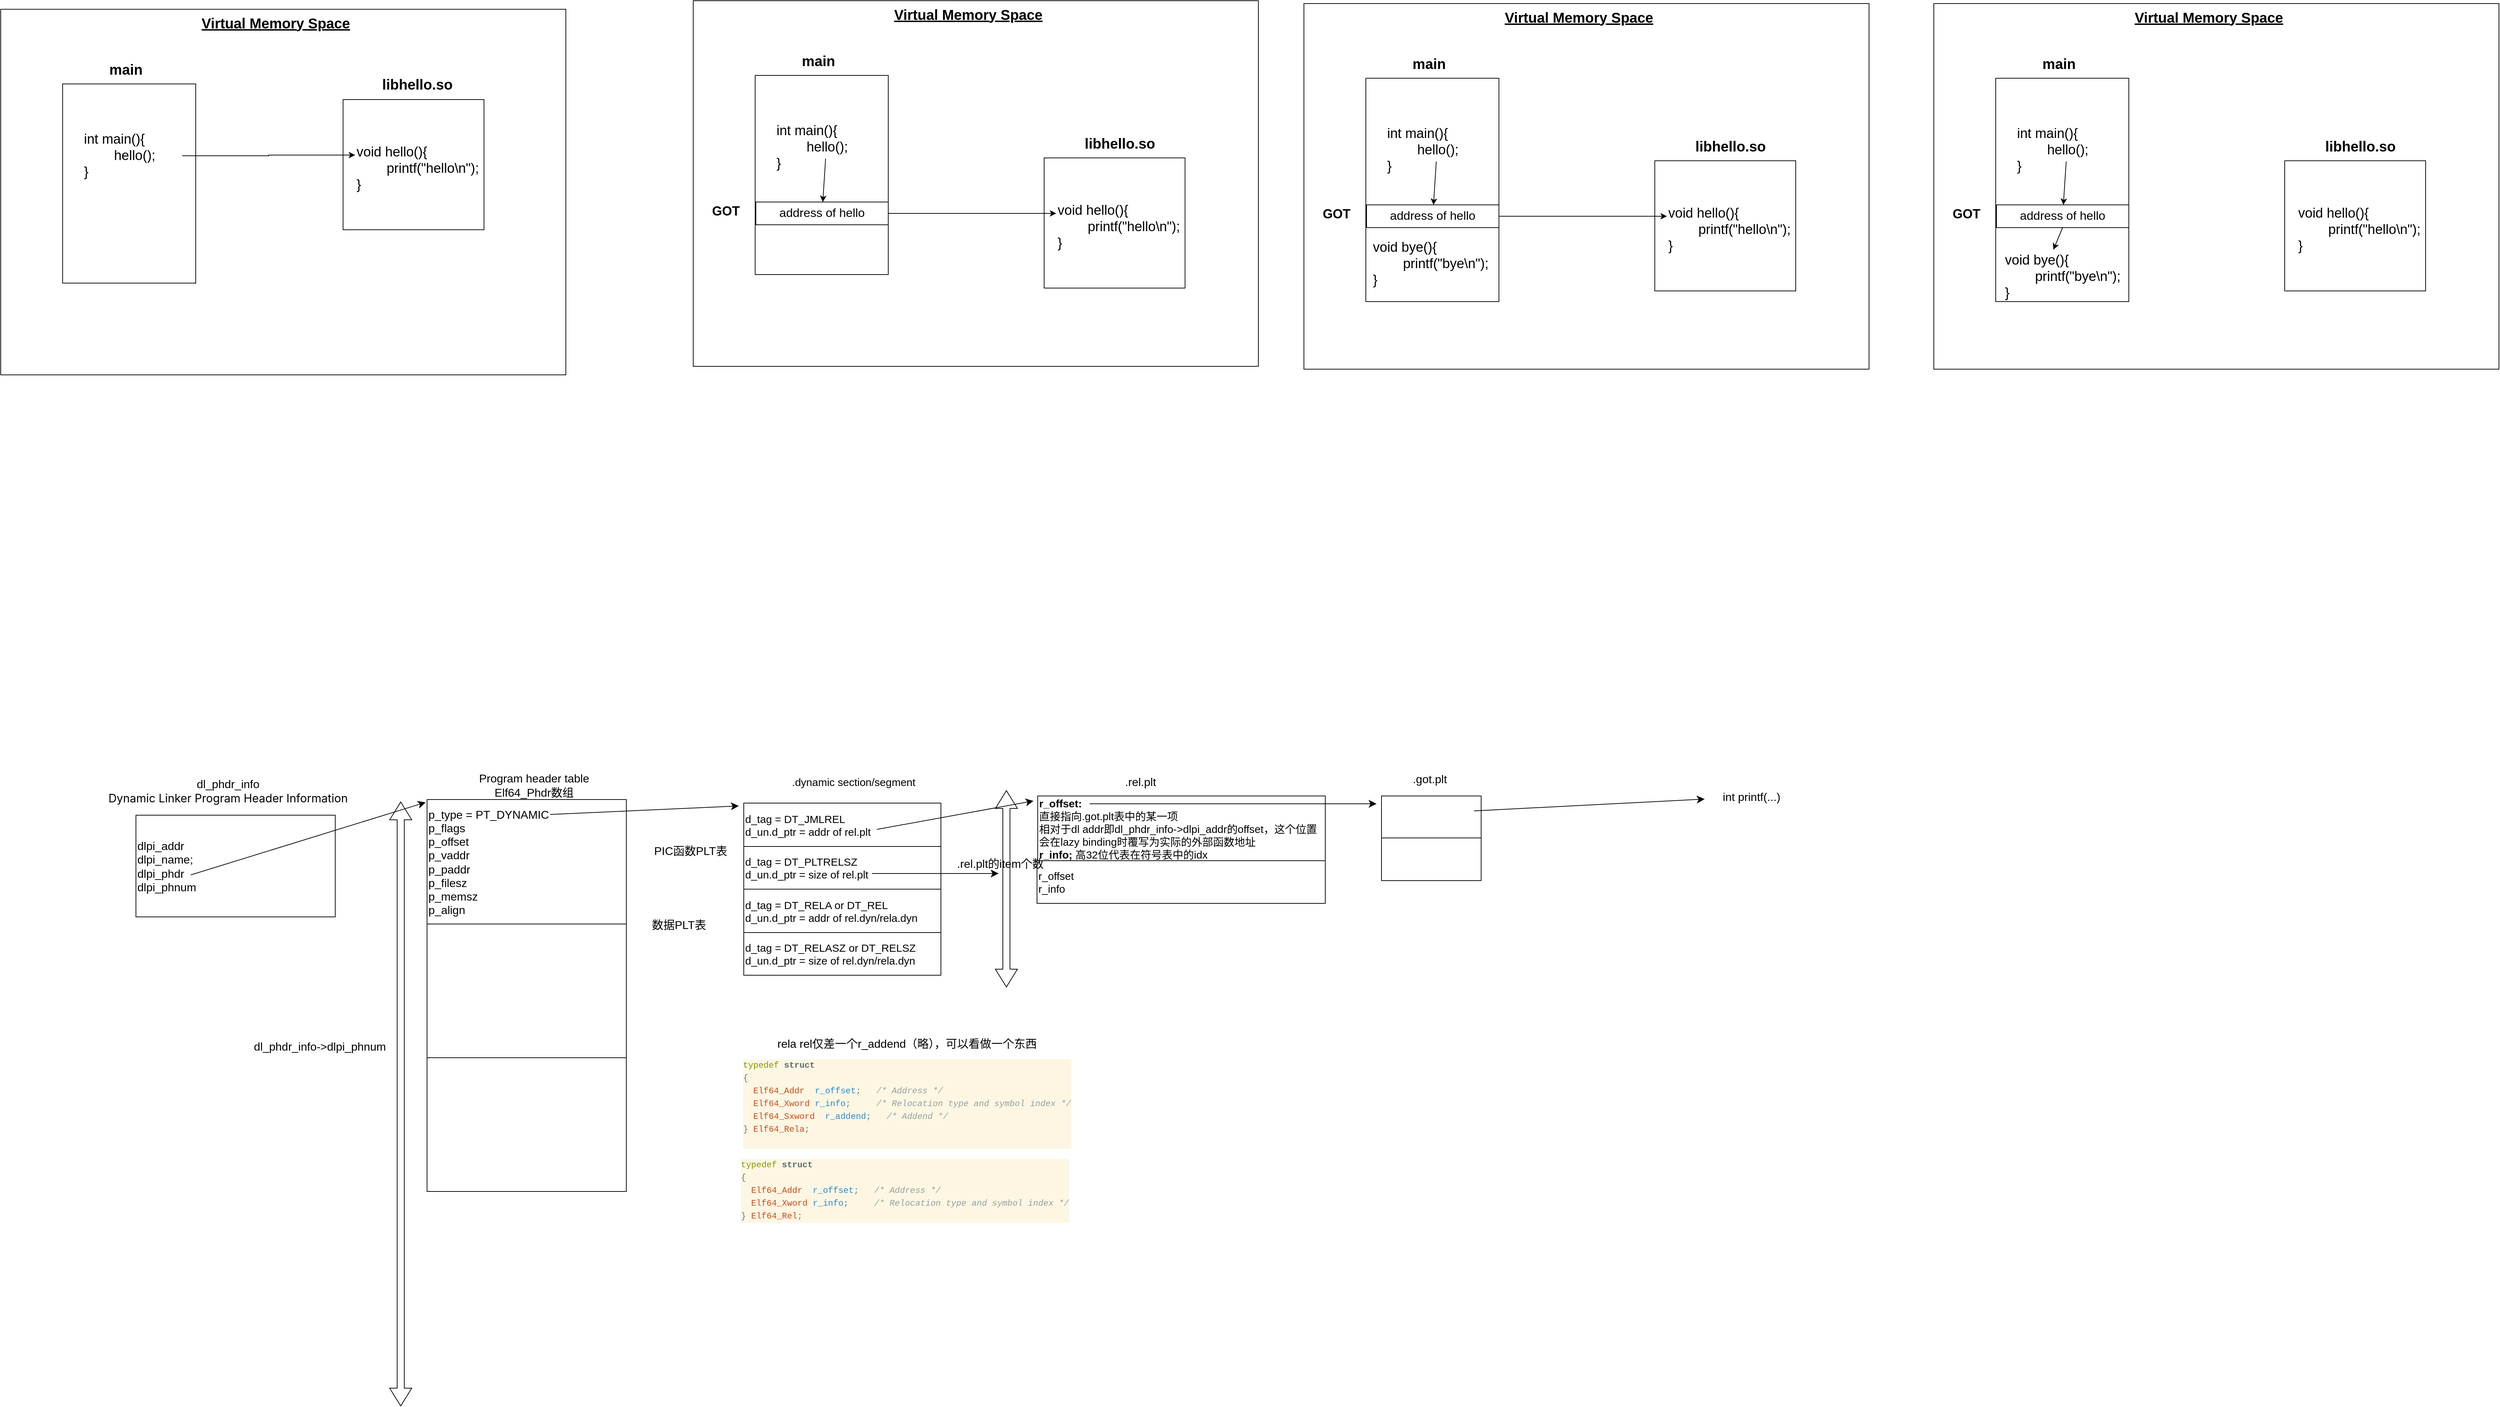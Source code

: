 <mxfile version="25.0.1">
  <diagram name="第 1 页" id="GEcqxy-8xR7DSQIYymrr">
    <mxGraphModel dx="3937" dy="3440" grid="0" gridSize="10" guides="1" tooltips="1" connect="1" arrows="1" fold="1" page="0" pageScale="1" pageWidth="827" pageHeight="1169" math="0" shadow="0">
      <root>
        <mxCell id="0" />
        <mxCell id="1" parent="0" />
        <mxCell id="XahnFUvFs6u1l75_gF_5-11" value="" style="rounded=0;whiteSpace=wrap;html=1;" vertex="1" parent="1">
          <mxGeometry x="-1653" y="-2034" width="794" height="514" as="geometry" />
        </mxCell>
        <mxCell id="OQ3XkpQ0yaG9EdBYjg81-1" value="&lt;font style=&quot;font-size: 16px;&quot;&gt;dlpi_addr&lt;/font&gt;&lt;div&gt;&lt;font style=&quot;font-size: 16px;&quot;&gt;dlpi_name;&lt;/font&gt;&lt;/div&gt;&lt;div&gt;&lt;font style=&quot;font-size: 16px;&quot;&gt;dlpi_phdr&lt;/font&gt;&lt;/div&gt;&lt;div&gt;&lt;font style=&quot;font-size: 16px;&quot;&gt;dlpi_phnum&lt;/font&gt;&lt;/div&gt;" style="rounded=0;whiteSpace=wrap;html=1;align=left;" parent="1" vertex="1">
          <mxGeometry x="-1463" y="-901" width="280" height="143" as="geometry" />
        </mxCell>
        <mxCell id="OQ3XkpQ0yaG9EdBYjg81-2" value="dl_phdr_info&lt;div&gt;&lt;span style=&quot;font-family: -apple-system, &amp;quot;system-ui&amp;quot;, &amp;quot;Segoe UI&amp;quot;, Helvetica, Arial, sans-serif, &amp;quot;Apple Color Emoji&amp;quot;, &amp;quot;Segoe UI Emoji&amp;quot;; text-align: start;&quot;&gt;Dynamic Linker Program Header Information&lt;/span&gt;&lt;/div&gt;" style="text;html=1;align=center;verticalAlign=middle;whiteSpace=wrap;rounded=0;fontSize=16;" parent="1" vertex="1">
          <mxGeometry x="-1538" y="-955" width="409" height="40" as="geometry" />
        </mxCell>
        <mxCell id="OQ3XkpQ0yaG9EdBYjg81-3" value="p_type =&amp;nbsp;PT_DYNAMIC&lt;div&gt;p_flags&lt;/div&gt;&lt;div&gt;p_offset&lt;/div&gt;&lt;div&gt;p_vaddr&lt;/div&gt;&lt;div&gt;p_paddr&lt;/div&gt;&lt;div&gt;p_filesz&lt;/div&gt;&lt;div&gt;p_memsz&lt;/div&gt;&lt;div&gt;p_align&lt;/div&gt;" style="rounded=0;whiteSpace=wrap;html=1;align=left;fontSize=16;" parent="1" vertex="1">
          <mxGeometry x="-1054" y="-923" width="280" height="175" as="geometry" />
        </mxCell>
        <mxCell id="OQ3XkpQ0yaG9EdBYjg81-4" value="Program header table&lt;div&gt;Elf64_Phdr数组&lt;/div&gt;" style="text;html=1;align=center;verticalAlign=middle;whiteSpace=wrap;rounded=0;fontSize=16;" parent="1" vertex="1">
          <mxGeometry x="-996" y="-955" width="185" height="23" as="geometry" />
        </mxCell>
        <mxCell id="OQ3XkpQ0yaG9EdBYjg81-6" value="" style="rounded=0;whiteSpace=wrap;html=1;" parent="1" vertex="1">
          <mxGeometry x="-1054" y="-748" width="280" height="188" as="geometry" />
        </mxCell>
        <mxCell id="OQ3XkpQ0yaG9EdBYjg81-8" value="" style="rounded=0;whiteSpace=wrap;html=1;" parent="1" vertex="1">
          <mxGeometry x="-1054" y="-560" width="280" height="188" as="geometry" />
        </mxCell>
        <mxCell id="OQ3XkpQ0yaG9EdBYjg81-10" value="d_tag = DT_JMLREL&lt;div&gt;d_un.d_ptr = addr of rel.plt&lt;/div&gt;" style="rounded=0;whiteSpace=wrap;html=1;align=left;fontSize=15;" parent="1" vertex="1">
          <mxGeometry x="-609" y="-918" width="277" height="61" as="geometry" />
        </mxCell>
        <mxCell id="OQ3XkpQ0yaG9EdBYjg81-11" value=".dynamic section/segment" style="text;html=1;align=center;verticalAlign=middle;whiteSpace=wrap;rounded=0;fontSize=15;" parent="1" vertex="1">
          <mxGeometry x="-563" y="-960" width="217" height="23" as="geometry" />
        </mxCell>
        <mxCell id="OQ3XkpQ0yaG9EdBYjg81-12" value="dl_phdr_info-&amp;gt;dlpi_phnum" style="text;html=1;align=center;verticalAlign=middle;whiteSpace=wrap;rounded=0;fontSize=16;" parent="1" vertex="1">
          <mxGeometry x="-1302" y="-591" width="195" height="30" as="geometry" />
        </mxCell>
        <mxCell id="OQ3XkpQ0yaG9EdBYjg81-13" value="" style="shape=flexArrow;endArrow=classic;startArrow=classic;html=1;rounded=0;fontSize=12;startSize=8;endSize=8;curved=1;" parent="1" edge="1">
          <mxGeometry width="100" height="100" relative="1" as="geometry">
            <mxPoint x="-1091" y="-70" as="sourcePoint" />
            <mxPoint x="-1091" y="-920" as="targetPoint" />
          </mxGeometry>
        </mxCell>
        <mxCell id="OQ3XkpQ0yaG9EdBYjg81-16" value="d_tag = DT_PLTRELSZ&lt;div&gt;d_un.d_ptr = size of rel.plt&lt;/div&gt;" style="rounded=0;whiteSpace=wrap;html=1;align=left;fontSize=15;" parent="1" vertex="1">
          <mxGeometry x="-609" y="-857" width="277" height="60" as="geometry" />
        </mxCell>
        <mxCell id="OQ3XkpQ0yaG9EdBYjg81-17" value="d_tag = DT_RELA or&amp;nbsp;DT_REL&lt;div&gt;d_un.d_ptr = addr of rel.dyn/rela.dyn&lt;/div&gt;" style="rounded=0;whiteSpace=wrap;html=1;align=left;fontSize=15;" parent="1" vertex="1">
          <mxGeometry x="-609" y="-797" width="277" height="61" as="geometry" />
        </mxCell>
        <mxCell id="OQ3XkpQ0yaG9EdBYjg81-18" value="d_tag = DT_RELASZ or&amp;nbsp;DT_RELSZ&lt;div&gt;d_un.d_ptr = size of rel.dyn/rela.dyn&lt;/div&gt;" style="rounded=0;whiteSpace=wrap;html=1;align=left;fontSize=15;" parent="1" vertex="1">
          <mxGeometry x="-609" y="-736" width="277" height="60" as="geometry" />
        </mxCell>
        <mxCell id="OQ3XkpQ0yaG9EdBYjg81-20" value="PIC函数PLT表" style="text;html=1;align=center;verticalAlign=middle;whiteSpace=wrap;rounded=0;fontSize=16;" parent="1" vertex="1">
          <mxGeometry x="-776" y="-863" width="185" height="23" as="geometry" />
        </mxCell>
        <mxCell id="OQ3XkpQ0yaG9EdBYjg81-23" value="&lt;span style=&quot;color: rgb(0, 0, 0); font-family: Helvetica; font-size: 16px; font-style: normal; font-variant-ligatures: normal; font-variant-caps: normal; font-weight: 400; letter-spacing: normal; orphans: 2; text-align: center; text-indent: 0px; text-transform: none; widows: 2; word-spacing: 0px; -webkit-text-stroke-width: 0px; white-space: normal; background-color: rgb(255, 255, 255); text-decoration-thickness: initial; text-decoration-style: initial; text-decoration-color: initial; display: inline !important; float: none;&quot;&gt;数据PLT表&lt;/span&gt;" style="text;whiteSpace=wrap;html=1;" parent="1" vertex="1">
          <mxGeometry x="-740.0" y="-762.995" width="131" height="41" as="geometry" />
        </mxCell>
        <mxCell id="OQ3XkpQ0yaG9EdBYjg81-25" value=".rel.plt" style="text;html=1;align=center;verticalAlign=middle;whiteSpace=wrap;rounded=0;fontSize=16;" parent="1" vertex="1">
          <mxGeometry x="-144" y="-960" width="185" height="23" as="geometry" />
        </mxCell>
        <mxCell id="OQ3XkpQ0yaG9EdBYjg81-26" value="&lt;div style=&quot;color: #657b83;background-color: #fdf6e3;font-family: Menlo, Monaco, &#39;Courier New&#39;, monospace;font-weight: normal;font-size: 12px;line-height: 18px;white-space: pre;&quot;&gt;&lt;div&gt;&lt;span style=&quot;color: #859900;&quot;&gt;typedef&lt;/span&gt;&lt;span style=&quot;color: #657b83;&quot;&gt; &lt;/span&gt;&lt;span style=&quot;color: #586e75;font-weight: bold;&quot;&gt;struct&lt;/span&gt;&lt;/div&gt;&lt;div&gt;&lt;span style=&quot;color: #657b83;&quot;&gt;{&lt;/span&gt;&lt;/div&gt;&lt;div&gt;&lt;span style=&quot;color: #657b83;&quot;&gt;  &lt;/span&gt;&lt;span style=&quot;color: #cb4b16;&quot;&gt;Elf64_Addr&lt;/span&gt;&lt;span style=&quot;color: #657b83;&quot;&gt;  &lt;/span&gt;&lt;span style=&quot;color: #268bd2;&quot;&gt;r_offset&lt;/span&gt;&lt;span style=&quot;color: #657b83;&quot;&gt;;&lt;/span&gt;&lt;span style=&quot;color: #93a1a1;font-style: italic;&quot;&gt;   /* Address */&lt;/span&gt;&lt;/div&gt;&lt;div&gt;&lt;span style=&quot;color: #657b83;&quot;&gt;  &lt;/span&gt;&lt;span style=&quot;color: #cb4b16;&quot;&gt;Elf64_Xword&lt;/span&gt;&lt;span style=&quot;color: #657b83;&quot;&gt; &lt;/span&gt;&lt;span style=&quot;color: #268bd2;&quot;&gt;r_info&lt;/span&gt;&lt;span style=&quot;color: #657b83;&quot;&gt;;&lt;/span&gt;&lt;span style=&quot;color: #93a1a1;font-style: italic;&quot;&gt;     /* Relocation type and symbol index */&lt;/span&gt;&lt;/div&gt;&lt;div&gt;&lt;span style=&quot;color: #657b83;&quot;&gt;  &lt;/span&gt;&lt;span style=&quot;color: #cb4b16;&quot;&gt;Elf64_Sxword&lt;/span&gt;&lt;span style=&quot;color: #657b83;&quot;&gt;  &lt;/span&gt;&lt;span style=&quot;color: #268bd2;&quot;&gt;r_addend&lt;/span&gt;&lt;span style=&quot;color: #657b83;&quot;&gt;;&lt;/span&gt;&lt;span style=&quot;color: #93a1a1;font-style: italic;&quot;&gt;   /* Addend */&lt;/span&gt;&lt;/div&gt;&lt;div&gt;&lt;span style=&quot;color: #657b83;&quot;&gt;} &lt;/span&gt;&lt;span style=&quot;color: #cb4b16;&quot;&gt;Elf64_Rela&lt;/span&gt;&lt;span style=&quot;color: #657b83;&quot;&gt;;&lt;/span&gt;&lt;/div&gt;&lt;br&gt;&lt;/div&gt;" style="text;whiteSpace=wrap;html=1;" parent="1" vertex="1">
          <mxGeometry x="-612.005" y="-565.002" width="490" height="148" as="geometry" />
        </mxCell>
        <mxCell id="OQ3XkpQ0yaG9EdBYjg81-27" value="&lt;div style=&quot;color: #657b83;background-color: #fdf6e3;font-family: Menlo, Monaco, &#39;Courier New&#39;, monospace;font-weight: normal;font-size: 12px;line-height: 18px;white-space: pre;&quot;&gt;&lt;div&gt;&lt;span style=&quot;color: #859900;&quot;&gt;typedef&lt;/span&gt;&lt;span style=&quot;color: #657b83;&quot;&gt; &lt;/span&gt;&lt;span style=&quot;color: #586e75;font-weight: bold;&quot;&gt;struct&lt;/span&gt;&lt;/div&gt;&lt;div&gt;&lt;span style=&quot;color: #657b83;&quot;&gt;{&lt;/span&gt;&lt;/div&gt;&lt;div&gt;&lt;span style=&quot;color: #657b83;&quot;&gt;  &lt;/span&gt;&lt;span style=&quot;color: #cb4b16;&quot;&gt;Elf64_Addr&lt;/span&gt;&lt;span style=&quot;color: #657b83;&quot;&gt;  &lt;/span&gt;&lt;span style=&quot;color: #268bd2;&quot;&gt;r_offset&lt;/span&gt;&lt;span style=&quot;color: #657b83;&quot;&gt;;&lt;/span&gt;&lt;span style=&quot;color: #93a1a1;font-style: italic;&quot;&gt;   /* Address */&lt;/span&gt;&lt;/div&gt;&lt;div&gt;&lt;span style=&quot;color: #657b83;&quot;&gt;  &lt;/span&gt;&lt;span style=&quot;color: #cb4b16;&quot;&gt;Elf64_Xword&lt;/span&gt;&lt;span style=&quot;color: #657b83;&quot;&gt; &lt;/span&gt;&lt;span style=&quot;color: #268bd2;&quot;&gt;r_info&lt;/span&gt;&lt;span style=&quot;color: #657b83;&quot;&gt;;&lt;/span&gt;&lt;span style=&quot;color: #93a1a1;font-style: italic;&quot;&gt;     /* Relocation type and symbol index */&lt;/span&gt;&lt;/div&gt;&lt;div&gt;&lt;span style=&quot;color: #657b83;&quot;&gt;} &lt;/span&gt;&lt;span style=&quot;color: #cb4b16;&quot;&gt;Elf64_Rel&lt;/span&gt;&lt;span style=&quot;color: #657b83;&quot;&gt;;&lt;/span&gt;&lt;/div&gt;&lt;/div&gt;" style="text;whiteSpace=wrap;html=1;" parent="1" vertex="1">
          <mxGeometry x="-615.005" y="-424.998" width="490" height="112" as="geometry" />
        </mxCell>
        <mxCell id="OQ3XkpQ0yaG9EdBYjg81-28" value="rela rel仅差一个r_addend（略），可以看做一个东西" style="text;html=1;align=center;verticalAlign=middle;whiteSpace=wrap;rounded=0;fontSize=16;" parent="1" vertex="1">
          <mxGeometry x="-563" y="-595" width="367" height="30" as="geometry" />
        </mxCell>
        <mxCell id="OQ3XkpQ0yaG9EdBYjg81-29" value="&lt;b&gt;r_offset:&lt;/b&gt;&lt;div&gt;直接指向.got.plt表中的某一项&lt;br&gt;&lt;div&gt;相对于dl addr即dl_phdr_info-&amp;gt;dlpi_addr的offset，这个位置会在lazy binding时覆写为实际的外部函数地址&lt;/div&gt;&lt;div&gt;&lt;div&gt;&lt;b&gt;r_info; &lt;/b&gt;高32位代表在符号表中的idx&lt;/div&gt;&lt;/div&gt;&lt;/div&gt;" style="rounded=0;whiteSpace=wrap;html=1;align=left;fontSize=15;" parent="1" vertex="1">
          <mxGeometry x="-196" y="-928" width="404" height="91" as="geometry" />
        </mxCell>
        <mxCell id="OQ3XkpQ0yaG9EdBYjg81-30" value="r_offset&lt;div&gt;r_info&lt;/div&gt;" style="rounded=0;whiteSpace=wrap;html=1;align=left;fontSize=15;" parent="1" vertex="1">
          <mxGeometry x="-197" y="-837" width="405" height="60" as="geometry" />
        </mxCell>
        <mxCell id="OQ3XkpQ0yaG9EdBYjg81-31" value="" style="endArrow=classic;html=1;rounded=0;fontSize=12;startSize=8;endSize=8;curved=1;" parent="1" edge="1">
          <mxGeometry width="50" height="50" relative="1" as="geometry">
            <mxPoint x="-1386" y="-817" as="sourcePoint" />
            <mxPoint x="-1056" y="-919" as="targetPoint" />
          </mxGeometry>
        </mxCell>
        <mxCell id="OQ3XkpQ0yaG9EdBYjg81-32" value="" style="endArrow=classic;html=1;rounded=0;fontSize=12;startSize=8;endSize=8;curved=1;" parent="1" edge="1">
          <mxGeometry width="50" height="50" relative="1" as="geometry">
            <mxPoint x="-881" y="-902" as="sourcePoint" />
            <mxPoint x="-616" y="-914" as="targetPoint" />
          </mxGeometry>
        </mxCell>
        <mxCell id="OQ3XkpQ0yaG9EdBYjg81-33" value="" style="endArrow=classic;html=1;rounded=0;fontSize=12;startSize=8;endSize=8;curved=1;" parent="1" edge="1">
          <mxGeometry width="50" height="50" relative="1" as="geometry">
            <mxPoint x="-422" y="-881" as="sourcePoint" />
            <mxPoint x="-202" y="-921" as="targetPoint" />
          </mxGeometry>
        </mxCell>
        <mxCell id="OQ3XkpQ0yaG9EdBYjg81-34" value="" style="shape=flexArrow;endArrow=classic;startArrow=classic;html=1;rounded=0;fontSize=12;startSize=8;endSize=8;curved=1;" parent="1" edge="1">
          <mxGeometry width="100" height="100" relative="1" as="geometry">
            <mxPoint x="-240" y="-659" as="sourcePoint" />
            <mxPoint x="-240" y="-936" as="targetPoint" />
          </mxGeometry>
        </mxCell>
        <mxCell id="OQ3XkpQ0yaG9EdBYjg81-36" value="" style="endArrow=classic;html=1;rounded=0;fontSize=12;startSize=8;endSize=8;curved=1;" parent="1" edge="1">
          <mxGeometry width="50" height="50" relative="1" as="geometry">
            <mxPoint x="-429" y="-819" as="sourcePoint" />
            <mxPoint x="-251" y="-819" as="targetPoint" />
          </mxGeometry>
        </mxCell>
        <mxCell id="OQ3XkpQ0yaG9EdBYjg81-37" value=".rel.plt的item个数" style="text;html=1;align=center;verticalAlign=middle;whiteSpace=wrap;rounded=0;fontSize=16;" parent="1" vertex="1">
          <mxGeometry x="-315" y="-857" width="133" height="48" as="geometry" />
        </mxCell>
        <mxCell id="OQ3XkpQ0yaG9EdBYjg81-39" value="" style="rounded=0;whiteSpace=wrap;html=1;" parent="1" vertex="1">
          <mxGeometry x="287" y="-928" width="140" height="60" as="geometry" />
        </mxCell>
        <mxCell id="OQ3XkpQ0yaG9EdBYjg81-40" value=".got.plt" style="text;html=1;align=center;verticalAlign=middle;whiteSpace=wrap;rounded=0;fontSize=16;" parent="1" vertex="1">
          <mxGeometry x="325" y="-967" width="60" height="30" as="geometry" />
        </mxCell>
        <mxCell id="OQ3XkpQ0yaG9EdBYjg81-41" value="" style="endArrow=classic;html=1;rounded=0;fontSize=12;startSize=8;endSize=8;curved=1;" parent="1" edge="1">
          <mxGeometry width="50" height="50" relative="1" as="geometry">
            <mxPoint x="-123" y="-917" as="sourcePoint" />
            <mxPoint x="280" y="-917" as="targetPoint" />
          </mxGeometry>
        </mxCell>
        <mxCell id="OQ3XkpQ0yaG9EdBYjg81-42" value="" style="rounded=0;whiteSpace=wrap;html=1;" parent="1" vertex="1">
          <mxGeometry x="287" y="-869" width="140" height="60" as="geometry" />
        </mxCell>
        <mxCell id="OQ3XkpQ0yaG9EdBYjg81-43" value="int printf(...)" style="text;html=1;align=center;verticalAlign=middle;whiteSpace=wrap;rounded=0;fontSize=16;" parent="1" vertex="1">
          <mxGeometry x="741" y="-942" width="132" height="30" as="geometry" />
        </mxCell>
        <mxCell id="OQ3XkpQ0yaG9EdBYjg81-44" value="" style="endArrow=classic;html=1;rounded=0;fontSize=12;startSize=8;endSize=8;curved=1;" parent="1" target="OQ3XkpQ0yaG9EdBYjg81-43" edge="1">
          <mxGeometry width="50" height="50" relative="1" as="geometry">
            <mxPoint x="417" y="-907" as="sourcePoint" />
            <mxPoint x="467" y="-957" as="targetPoint" />
          </mxGeometry>
        </mxCell>
        <mxCell id="XahnFUvFs6u1l75_gF_5-1" value="" style="rounded=0;whiteSpace=wrap;html=1;" vertex="1" parent="1">
          <mxGeometry x="-1566" y="-1929" width="187" height="280" as="geometry" />
        </mxCell>
        <mxCell id="XahnFUvFs6u1l75_gF_5-2" value="int main(){&lt;div&gt;&lt;span style=&quot;white-space: pre;&quot;&gt;&#x9;&lt;/span&gt;hello();&lt;br&gt;&lt;/div&gt;&lt;div&gt;}&lt;/div&gt;" style="text;html=1;align=left;verticalAlign=middle;whiteSpace=wrap;rounded=0;fontSize=19;" vertex="1" parent="1">
          <mxGeometry x="-1538" y="-1866" width="140" height="76" as="geometry" />
        </mxCell>
        <mxCell id="XahnFUvFs6u1l75_gF_5-3" value="main" style="text;html=1;align=center;verticalAlign=middle;whiteSpace=wrap;rounded=0;fontSize=20;fontStyle=1" vertex="1" parent="1">
          <mxGeometry x="-1507" y="-1965" width="60" height="30" as="geometry" />
        </mxCell>
        <mxCell id="XahnFUvFs6u1l75_gF_5-6" value="libhello.so" style="text;html=1;align=center;verticalAlign=middle;whiteSpace=wrap;rounded=0;fontSize=20;fontStyle=1" vertex="1" parent="1">
          <mxGeometry x="-1119" y="-1943" width="103" height="27" as="geometry" />
        </mxCell>
        <mxCell id="XahnFUvFs6u1l75_gF_5-8" value="" style="group" vertex="1" connectable="0" parent="1">
          <mxGeometry x="-1172" y="-1907" width="198" height="183" as="geometry" />
        </mxCell>
        <mxCell id="XahnFUvFs6u1l75_gF_5-4" value="" style="rounded=0;whiteSpace=wrap;html=1;" vertex="1" parent="XahnFUvFs6u1l75_gF_5-8">
          <mxGeometry width="198" height="183" as="geometry" />
        </mxCell>
        <mxCell id="XahnFUvFs6u1l75_gF_5-5" value="void hello(){&lt;div&gt;&lt;span style=&quot;white-space: pre;&quot;&gt;&#x9;&lt;/span&gt;printf(&quot;hello\n&quot;);&lt;br&gt;&lt;/div&gt;&lt;div&gt;}&lt;/div&gt;" style="text;html=1;align=left;verticalAlign=middle;whiteSpace=wrap;rounded=0;fontSize=19;" vertex="1" parent="XahnFUvFs6u1l75_gF_5-8">
          <mxGeometry x="17" y="59" width="140" height="76" as="geometry" />
        </mxCell>
        <mxCell id="XahnFUvFs6u1l75_gF_5-7" style="edgeStyle=orthogonalEdgeStyle;rounded=0;orthogonalLoop=1;jettySize=auto;html=1;entryX=0;entryY=0.25;entryDx=0;entryDy=0;" edge="1" parent="1" source="XahnFUvFs6u1l75_gF_5-2" target="XahnFUvFs6u1l75_gF_5-5">
          <mxGeometry relative="1" as="geometry" />
        </mxCell>
        <mxCell id="XahnFUvFs6u1l75_gF_5-13" value="Virtual Memory Space" style="text;html=1;align=center;verticalAlign=middle;whiteSpace=wrap;rounded=0;fontSize=20;fontStyle=5" vertex="1" parent="1">
          <mxGeometry x="-1408" y="-2030" width="283" height="29" as="geometry" />
        </mxCell>
        <mxCell id="XahnFUvFs6u1l75_gF_5-14" value="" style="rounded=0;whiteSpace=wrap;html=1;" vertex="1" parent="1">
          <mxGeometry x="-680" y="-2046" width="794" height="514" as="geometry" />
        </mxCell>
        <mxCell id="XahnFUvFs6u1l75_gF_5-15" value="" style="rounded=0;whiteSpace=wrap;html=1;" vertex="1" parent="1">
          <mxGeometry x="-593" y="-1941" width="187" height="280" as="geometry" />
        </mxCell>
        <mxCell id="XahnFUvFs6u1l75_gF_5-16" value="int main(){&lt;div&gt;&lt;span style=&quot;white-space: pre;&quot;&gt;&#x9;&lt;/span&gt;hello();&lt;br&gt;&lt;/div&gt;&lt;div&gt;}&lt;/div&gt;" style="text;html=1;align=left;verticalAlign=middle;whiteSpace=wrap;rounded=0;fontSize=19;" vertex="1" parent="1">
          <mxGeometry x="-565" y="-1878" width="140" height="76" as="geometry" />
        </mxCell>
        <mxCell id="XahnFUvFs6u1l75_gF_5-17" value="main" style="text;html=1;align=center;verticalAlign=middle;whiteSpace=wrap;rounded=0;fontSize=20;fontStyle=1" vertex="1" parent="1">
          <mxGeometry x="-534" y="-1977" width="60" height="30" as="geometry" />
        </mxCell>
        <mxCell id="XahnFUvFs6u1l75_gF_5-18" value="libhello.so" style="text;html=1;align=center;verticalAlign=middle;whiteSpace=wrap;rounded=0;fontSize=20;fontStyle=1" vertex="1" parent="1">
          <mxGeometry x="-132" y="-1860" width="103" height="27" as="geometry" />
        </mxCell>
        <mxCell id="XahnFUvFs6u1l75_gF_5-19" value="" style="group" vertex="1" connectable="0" parent="1">
          <mxGeometry x="-187" y="-1825" width="198" height="183" as="geometry" />
        </mxCell>
        <mxCell id="XahnFUvFs6u1l75_gF_5-20" value="" style="rounded=0;whiteSpace=wrap;html=1;" vertex="1" parent="XahnFUvFs6u1l75_gF_5-19">
          <mxGeometry width="198" height="183" as="geometry" />
        </mxCell>
        <mxCell id="XahnFUvFs6u1l75_gF_5-21" value="void hello(){&lt;div&gt;&lt;span style=&quot;white-space: pre;&quot;&gt;&#x9;&lt;/span&gt;printf(&quot;hello\n&quot;);&lt;br&gt;&lt;/div&gt;&lt;div&gt;}&lt;/div&gt;" style="text;html=1;align=left;verticalAlign=middle;whiteSpace=wrap;rounded=0;fontSize=19;" vertex="1" parent="XahnFUvFs6u1l75_gF_5-19">
          <mxGeometry x="17" y="59" width="140" height="76" as="geometry" />
        </mxCell>
        <mxCell id="XahnFUvFs6u1l75_gF_5-23" value="Virtual Memory Space" style="text;html=1;align=center;verticalAlign=middle;whiteSpace=wrap;rounded=0;fontSize=20;fontStyle=5" vertex="1" parent="1">
          <mxGeometry x="-435" y="-2042" width="283" height="29" as="geometry" />
        </mxCell>
        <mxCell id="XahnFUvFs6u1l75_gF_5-25" style="edgeStyle=orthogonalEdgeStyle;rounded=0;orthogonalLoop=1;jettySize=auto;html=1;entryX=0;entryY=0.25;entryDx=0;entryDy=0;" edge="1" parent="1" source="XahnFUvFs6u1l75_gF_5-24" target="XahnFUvFs6u1l75_gF_5-21">
          <mxGeometry relative="1" as="geometry" />
        </mxCell>
        <mxCell id="XahnFUvFs6u1l75_gF_5-24" value="address of hello" style="rounded=0;whiteSpace=wrap;html=1;fontSize=17;" vertex="1" parent="1">
          <mxGeometry x="-592" y="-1763" width="186" height="32" as="geometry" />
        </mxCell>
        <mxCell id="XahnFUvFs6u1l75_gF_5-26" value="GOT" style="text;html=1;align=center;verticalAlign=middle;whiteSpace=wrap;rounded=0;fontSize=18;fontStyle=1" vertex="1" parent="1">
          <mxGeometry x="-664" y="-1762" width="60" height="24" as="geometry" />
        </mxCell>
        <mxCell id="XahnFUvFs6u1l75_gF_5-27" value="" style="endArrow=classic;html=1;rounded=0;" edge="1" parent="1" target="XahnFUvFs6u1l75_gF_5-24">
          <mxGeometry width="50" height="50" relative="1" as="geometry">
            <mxPoint x="-494" y="-1824" as="sourcePoint" />
            <mxPoint x="-444" y="-1874" as="targetPoint" />
          </mxGeometry>
        </mxCell>
        <mxCell id="XahnFUvFs6u1l75_gF_5-41" value="" style="rounded=0;whiteSpace=wrap;html=1;" vertex="1" parent="1">
          <mxGeometry x="178" y="-2042" width="794" height="514" as="geometry" />
        </mxCell>
        <mxCell id="XahnFUvFs6u1l75_gF_5-42" value="" style="rounded=0;whiteSpace=wrap;html=1;" vertex="1" parent="1">
          <mxGeometry x="265" y="-1937" width="187" height="314" as="geometry" />
        </mxCell>
        <mxCell id="XahnFUvFs6u1l75_gF_5-43" value="int main(){&lt;div&gt;&lt;span style=&quot;white-space: pre;&quot;&gt;&#x9;&lt;/span&gt;hello();&lt;br&gt;&lt;/div&gt;&lt;div&gt;}&lt;/div&gt;" style="text;html=1;align=left;verticalAlign=middle;whiteSpace=wrap;rounded=0;fontSize=19;" vertex="1" parent="1">
          <mxGeometry x="293" y="-1874" width="140" height="76" as="geometry" />
        </mxCell>
        <mxCell id="XahnFUvFs6u1l75_gF_5-44" value="main" style="text;html=1;align=center;verticalAlign=middle;whiteSpace=wrap;rounded=0;fontSize=20;fontStyle=1" vertex="1" parent="1">
          <mxGeometry x="324" y="-1973" width="60" height="30" as="geometry" />
        </mxCell>
        <mxCell id="XahnFUvFs6u1l75_gF_5-45" value="libhello.so" style="text;html=1;align=center;verticalAlign=middle;whiteSpace=wrap;rounded=0;fontSize=20;fontStyle=1" vertex="1" parent="1">
          <mxGeometry x="726" y="-1856" width="103" height="27" as="geometry" />
        </mxCell>
        <mxCell id="XahnFUvFs6u1l75_gF_5-46" value="" style="group" vertex="1" connectable="0" parent="1">
          <mxGeometry x="671" y="-1821" width="198" height="183" as="geometry" />
        </mxCell>
        <mxCell id="XahnFUvFs6u1l75_gF_5-47" value="" style="rounded=0;whiteSpace=wrap;html=1;" vertex="1" parent="XahnFUvFs6u1l75_gF_5-46">
          <mxGeometry width="198" height="183" as="geometry" />
        </mxCell>
        <mxCell id="XahnFUvFs6u1l75_gF_5-48" value="void hello(){&lt;div&gt;&lt;span style=&quot;white-space: pre;&quot;&gt;&#x9;&lt;/span&gt;printf(&quot;hello\n&quot;);&lt;br&gt;&lt;/div&gt;&lt;div&gt;}&lt;/div&gt;" style="text;html=1;align=left;verticalAlign=middle;whiteSpace=wrap;rounded=0;fontSize=19;" vertex="1" parent="XahnFUvFs6u1l75_gF_5-46">
          <mxGeometry x="17" y="59" width="140" height="76" as="geometry" />
        </mxCell>
        <mxCell id="XahnFUvFs6u1l75_gF_5-49" value="Virtual Memory Space" style="text;html=1;align=center;verticalAlign=middle;whiteSpace=wrap;rounded=0;fontSize=20;fontStyle=5" vertex="1" parent="1">
          <mxGeometry x="423" y="-2038" width="283" height="29" as="geometry" />
        </mxCell>
        <mxCell id="XahnFUvFs6u1l75_gF_5-50" style="edgeStyle=orthogonalEdgeStyle;rounded=0;orthogonalLoop=1;jettySize=auto;html=1;entryX=0;entryY=0.25;entryDx=0;entryDy=0;" edge="1" parent="1" source="XahnFUvFs6u1l75_gF_5-51" target="XahnFUvFs6u1l75_gF_5-48">
          <mxGeometry relative="1" as="geometry" />
        </mxCell>
        <mxCell id="XahnFUvFs6u1l75_gF_5-51" value="address of hello" style="rounded=0;whiteSpace=wrap;html=1;fontSize=17;" vertex="1" parent="1">
          <mxGeometry x="266" y="-1759" width="186" height="32" as="geometry" />
        </mxCell>
        <mxCell id="XahnFUvFs6u1l75_gF_5-52" value="GOT" style="text;html=1;align=center;verticalAlign=middle;whiteSpace=wrap;rounded=0;fontSize=18;fontStyle=1" vertex="1" parent="1">
          <mxGeometry x="194" y="-1758" width="60" height="24" as="geometry" />
        </mxCell>
        <mxCell id="XahnFUvFs6u1l75_gF_5-53" value="" style="endArrow=classic;html=1;rounded=0;" edge="1" parent="1" target="XahnFUvFs6u1l75_gF_5-51">
          <mxGeometry width="50" height="50" relative="1" as="geometry">
            <mxPoint x="364" y="-1820" as="sourcePoint" />
            <mxPoint x="414" y="-1870" as="targetPoint" />
          </mxGeometry>
        </mxCell>
        <mxCell id="XahnFUvFs6u1l75_gF_5-55" value="void bye(){&lt;div&gt;&lt;span style=&quot;white-space: pre;&quot;&gt;&#x9;&lt;/span&gt;printf(&quot;bye\n&quot;);&lt;br&gt;&lt;/div&gt;&lt;div&gt;}&lt;/div&gt;" style="text;html=1;align=left;verticalAlign=middle;whiteSpace=wrap;rounded=0;fontSize=19;" vertex="1" parent="1">
          <mxGeometry x="273" y="-1714" width="140" height="76" as="geometry" />
        </mxCell>
        <mxCell id="XahnFUvFs6u1l75_gF_5-56" value="" style="rounded=0;whiteSpace=wrap;html=1;" vertex="1" parent="1">
          <mxGeometry x="1063" y="-2042" width="794" height="514" as="geometry" />
        </mxCell>
        <mxCell id="XahnFUvFs6u1l75_gF_5-57" value="" style="rounded=0;whiteSpace=wrap;html=1;" vertex="1" parent="1">
          <mxGeometry x="1150" y="-1937" width="187" height="314" as="geometry" />
        </mxCell>
        <mxCell id="XahnFUvFs6u1l75_gF_5-58" value="int main(){&lt;div&gt;&lt;span style=&quot;white-space: pre;&quot;&gt;&#x9;&lt;/span&gt;hello();&lt;br&gt;&lt;/div&gt;&lt;div&gt;}&lt;/div&gt;" style="text;html=1;align=left;verticalAlign=middle;whiteSpace=wrap;rounded=0;fontSize=19;" vertex="1" parent="1">
          <mxGeometry x="1178" y="-1874" width="140" height="76" as="geometry" />
        </mxCell>
        <mxCell id="XahnFUvFs6u1l75_gF_5-59" value="main" style="text;html=1;align=center;verticalAlign=middle;whiteSpace=wrap;rounded=0;fontSize=20;fontStyle=1" vertex="1" parent="1">
          <mxGeometry x="1209" y="-1973" width="60" height="30" as="geometry" />
        </mxCell>
        <mxCell id="XahnFUvFs6u1l75_gF_5-60" value="libhello.so" style="text;html=1;align=center;verticalAlign=middle;whiteSpace=wrap;rounded=0;fontSize=20;fontStyle=1" vertex="1" parent="1">
          <mxGeometry x="1611" y="-1856" width="103" height="27" as="geometry" />
        </mxCell>
        <mxCell id="XahnFUvFs6u1l75_gF_5-61" value="" style="group" vertex="1" connectable="0" parent="1">
          <mxGeometry x="1556" y="-1821" width="198" height="183" as="geometry" />
        </mxCell>
        <mxCell id="XahnFUvFs6u1l75_gF_5-62" value="" style="rounded=0;whiteSpace=wrap;html=1;" vertex="1" parent="XahnFUvFs6u1l75_gF_5-61">
          <mxGeometry width="198" height="183" as="geometry" />
        </mxCell>
        <mxCell id="XahnFUvFs6u1l75_gF_5-63" value="void hello(){&lt;div&gt;&lt;span style=&quot;white-space: pre;&quot;&gt;&#x9;&lt;/span&gt;printf(&quot;hello\n&quot;);&lt;br&gt;&lt;/div&gt;&lt;div&gt;}&lt;/div&gt;" style="text;html=1;align=left;verticalAlign=middle;whiteSpace=wrap;rounded=0;fontSize=19;" vertex="1" parent="XahnFUvFs6u1l75_gF_5-61">
          <mxGeometry x="17" y="59" width="140" height="76" as="geometry" />
        </mxCell>
        <mxCell id="XahnFUvFs6u1l75_gF_5-64" value="Virtual Memory Space" style="text;html=1;align=center;verticalAlign=middle;whiteSpace=wrap;rounded=0;fontSize=20;fontStyle=5" vertex="1" parent="1">
          <mxGeometry x="1308" y="-2038" width="283" height="29" as="geometry" />
        </mxCell>
        <mxCell id="XahnFUvFs6u1l75_gF_5-66" value="address of hello" style="rounded=0;whiteSpace=wrap;html=1;fontSize=17;" vertex="1" parent="1">
          <mxGeometry x="1151" y="-1759" width="186" height="32" as="geometry" />
        </mxCell>
        <mxCell id="XahnFUvFs6u1l75_gF_5-67" value="GOT" style="text;html=1;align=center;verticalAlign=middle;whiteSpace=wrap;rounded=0;fontSize=18;fontStyle=1" vertex="1" parent="1">
          <mxGeometry x="1079" y="-1758" width="60" height="24" as="geometry" />
        </mxCell>
        <mxCell id="XahnFUvFs6u1l75_gF_5-68" value="" style="endArrow=classic;html=1;rounded=0;" edge="1" parent="1" target="XahnFUvFs6u1l75_gF_5-66">
          <mxGeometry width="50" height="50" relative="1" as="geometry">
            <mxPoint x="1249" y="-1820" as="sourcePoint" />
            <mxPoint x="1299" y="-1870" as="targetPoint" />
          </mxGeometry>
        </mxCell>
        <mxCell id="XahnFUvFs6u1l75_gF_5-69" value="void bye(){&lt;div&gt;&lt;span style=&quot;white-space: pre;&quot;&gt;&#x9;&lt;/span&gt;printf(&quot;bye\n&quot;);&lt;br&gt;&lt;/div&gt;&lt;div&gt;}&lt;/div&gt;" style="text;html=1;align=left;verticalAlign=middle;whiteSpace=wrap;rounded=0;fontSize=19;" vertex="1" parent="1">
          <mxGeometry x="1161" y="-1696" width="140" height="76" as="geometry" />
        </mxCell>
        <mxCell id="XahnFUvFs6u1l75_gF_5-70" value="" style="endArrow=classic;html=1;rounded=0;entryX=0.5;entryY=0;entryDx=0;entryDy=0;exitX=0.5;exitY=1;exitDx=0;exitDy=0;" edge="1" parent="1" source="XahnFUvFs6u1l75_gF_5-66" target="XahnFUvFs6u1l75_gF_5-69">
          <mxGeometry width="50" height="50" relative="1" as="geometry">
            <mxPoint x="1259" y="-1810" as="sourcePoint" />
            <mxPoint x="1255" y="-1749" as="targetPoint" />
          </mxGeometry>
        </mxCell>
      </root>
    </mxGraphModel>
  </diagram>
</mxfile>
